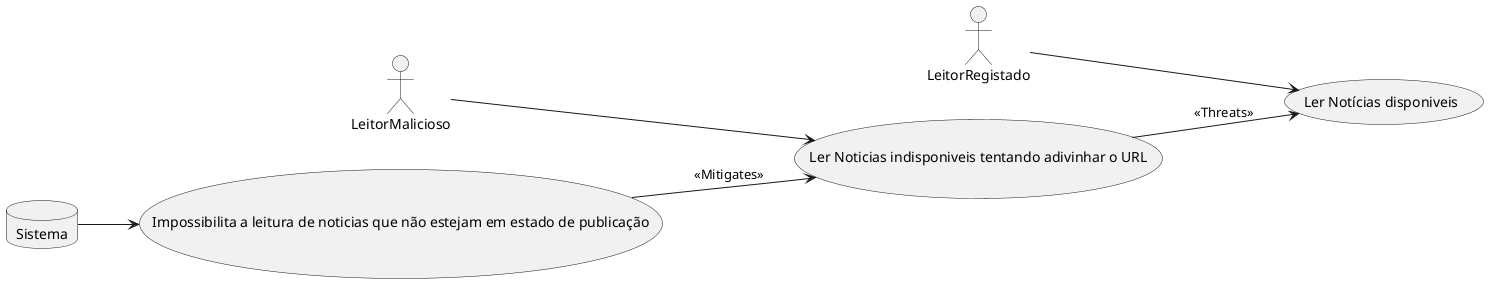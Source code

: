 @startuml

left to right direction

actor LeitorRegistado as LR
actor LeitorMalicioso as LM
database Sistema as S
usecase "Ler Notícias disponiveis" as LN

usecase "Ler Noticias indisponiveis tentando adivinhar o URL" as LI
usecase "Impossibilita a leitura de noticias que não estejam em estado de publicação" as IP
LM --> LI
LI --> LN : <<Threats>>
LR --> LN

S  --> IP
IP --> LI : <<Mitigates>>

@enduml
